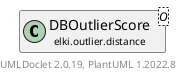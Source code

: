 @startuml
    remove .*\.(Instance|Par|Parameterizer|Factory)$
    set namespaceSeparator none
    hide empty fields
    hide empty methods

    class "<size:14>DBOutlierScore.Par\n<size:10>elki.outlier.distance" as elki.outlier.distance.DBOutlierScore.Par<O> [[DBOutlierScore.Par.html]] {
        +make(): DBOutlierScore<O>
    }

    abstract class "<size:14>AbstractDBOutlier.Par\n<size:10>elki.outlier.distance" as elki.outlier.distance.AbstractDBOutlier.Par<O> [[AbstractDBOutlier.Par.html]]
    class "<size:14>DBOutlierScore\n<size:10>elki.outlier.distance" as elki.outlier.distance.DBOutlierScore<O> [[DBOutlierScore.html]]

    elki.outlier.distance.AbstractDBOutlier.Par <|-- elki.outlier.distance.DBOutlierScore.Par
    elki.outlier.distance.DBOutlierScore +-- elki.outlier.distance.DBOutlierScore.Par

    center footer UMLDoclet 2.0.19, PlantUML 1.2022.8
@enduml
